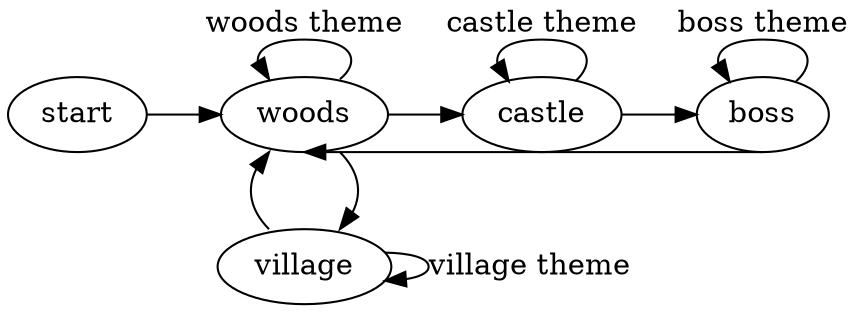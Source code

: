 digraph {
    rankdir=TB;
    start:e -> woods:w;
    woods:ne -> woods:nw [label="woods theme"];
    woods:se -> village:ne;
    village -> village [label="village theme"];
    village:nw -> woods:sw;
    woods:e -> castle:w;
    castle:ne -> castle:nw [label="castle theme"];
    castle:e -> boss:w;
    boss:ne -> boss:nw [label="boss theme"];
    boss:s -> woods:s;
    { rank=same; start, woods, castle, boss }
    { rank=same; village }
}
